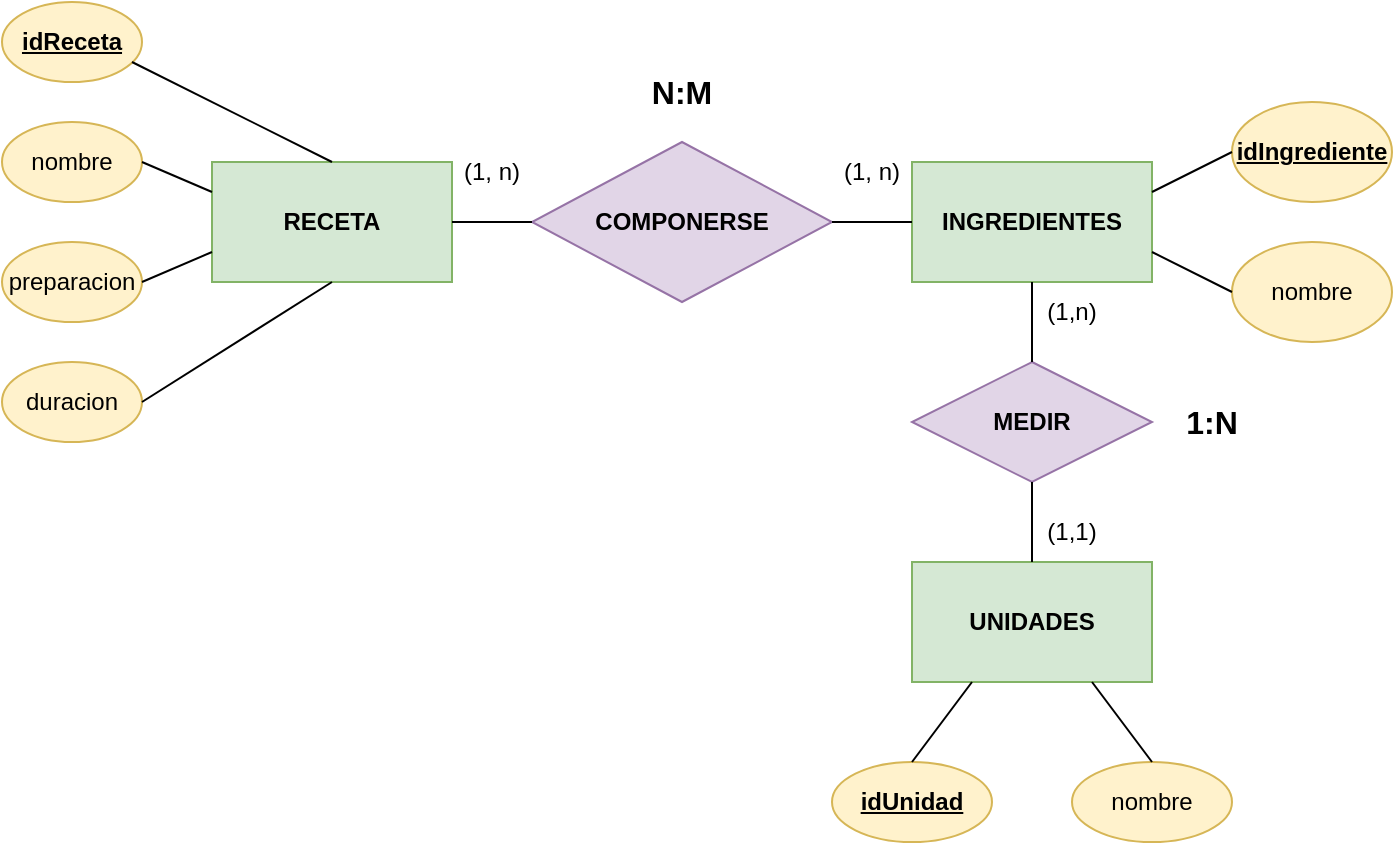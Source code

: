 <mxfile version="17.4.6" type="device"><diagram id="SSa4Xexgb1WBILV7tWXC" name="Page-1"><mxGraphModel dx="1038" dy="547" grid="1" gridSize="10" guides="1" tooltips="1" connect="1" arrows="1" fold="1" page="1" pageScale="1" pageWidth="827" pageHeight="1169" math="0" shadow="0"><root><mxCell id="0"/><mxCell id="1" parent="0"/><mxCell id="VAwgA8cRs7R7Vu2DQEJ4-1" value="&lt;b&gt;RECETA&lt;/b&gt;" style="rounded=0;whiteSpace=wrap;html=1;fillColor=#d5e8d4;strokeColor=#82b366;" vertex="1" parent="1"><mxGeometry x="160" y="100" width="120" height="60" as="geometry"/></mxCell><mxCell id="VAwgA8cRs7R7Vu2DQEJ4-2" value="&lt;b&gt;INGREDIENTES&lt;/b&gt;" style="rounded=0;whiteSpace=wrap;html=1;fillColor=#d5e8d4;strokeColor=#82b366;" vertex="1" parent="1"><mxGeometry x="510" y="100" width="120" height="60" as="geometry"/></mxCell><mxCell id="VAwgA8cRs7R7Vu2DQEJ4-3" value="&lt;b&gt;UNIDADES&lt;/b&gt;" style="whiteSpace=wrap;html=1;fillColor=#d5e8d4;strokeColor=#82b366;" vertex="1" parent="1"><mxGeometry x="510" y="300" width="120" height="60" as="geometry"/></mxCell><mxCell id="VAwgA8cRs7R7Vu2DQEJ4-4" value="&lt;b&gt;COMPONERSE&lt;/b&gt;" style="rhombus;whiteSpace=wrap;html=1;fillColor=#e1d5e7;strokeColor=#9673a6;" vertex="1" parent="1"><mxGeometry x="320" y="90" width="150" height="80" as="geometry"/></mxCell><mxCell id="VAwgA8cRs7R7Vu2DQEJ4-5" value="&lt;b&gt;&lt;u&gt;idReceta&lt;/u&gt;&lt;/b&gt;" style="ellipse;whiteSpace=wrap;html=1;fillColor=#fff2cc;strokeColor=#d6b656;" vertex="1" parent="1"><mxGeometry x="55" y="20" width="70" height="40" as="geometry"/></mxCell><mxCell id="VAwgA8cRs7R7Vu2DQEJ4-6" value="nombre" style="ellipse;whiteSpace=wrap;html=1;fillColor=#fff2cc;strokeColor=#d6b656;" vertex="1" parent="1"><mxGeometry x="55" y="80" width="70" height="40" as="geometry"/></mxCell><mxCell id="VAwgA8cRs7R7Vu2DQEJ4-8" value="preparacion" style="ellipse;whiteSpace=wrap;html=1;fillColor=#fff2cc;strokeColor=#d6b656;" vertex="1" parent="1"><mxGeometry x="55" y="140" width="70" height="40" as="geometry"/></mxCell><mxCell id="VAwgA8cRs7R7Vu2DQEJ4-9" value="duracion" style="ellipse;whiteSpace=wrap;html=1;fillColor=#fff2cc;strokeColor=#d6b656;" vertex="1" parent="1"><mxGeometry x="55" y="200" width="70" height="40" as="geometry"/></mxCell><mxCell id="VAwgA8cRs7R7Vu2DQEJ4-10" value="&lt;b&gt;&lt;u&gt;idIngrediente&lt;/u&gt;&lt;/b&gt;" style="ellipse;whiteSpace=wrap;html=1;fillColor=#fff2cc;strokeColor=#d6b656;" vertex="1" parent="1"><mxGeometry x="670" y="70" width="80" height="50" as="geometry"/></mxCell><mxCell id="VAwgA8cRs7R7Vu2DQEJ4-11" value="nombre" style="ellipse;whiteSpace=wrap;html=1;fillColor=#fff2cc;strokeColor=#d6b656;" vertex="1" parent="1"><mxGeometry x="670" y="140" width="80" height="50" as="geometry"/></mxCell><mxCell id="VAwgA8cRs7R7Vu2DQEJ4-13" value="" style="endArrow=none;html=1;rounded=0;exitX=0.5;exitY=0;exitDx=0;exitDy=0;" edge="1" parent="1" source="VAwgA8cRs7R7Vu2DQEJ4-1"><mxGeometry width="50" height="50" relative="1" as="geometry"><mxPoint x="390" y="240" as="sourcePoint"/><mxPoint x="120" y="50" as="targetPoint"/></mxGeometry></mxCell><mxCell id="VAwgA8cRs7R7Vu2DQEJ4-14" value="" style="endArrow=none;html=1;rounded=0;entryX=1;entryY=0.5;entryDx=0;entryDy=0;exitX=0;exitY=0.25;exitDx=0;exitDy=0;" edge="1" parent="1" source="VAwgA8cRs7R7Vu2DQEJ4-1" target="VAwgA8cRs7R7Vu2DQEJ4-6"><mxGeometry width="50" height="50" relative="1" as="geometry"><mxPoint x="390" y="240" as="sourcePoint"/><mxPoint x="440" y="190" as="targetPoint"/></mxGeometry></mxCell><mxCell id="VAwgA8cRs7R7Vu2DQEJ4-15" value="" style="endArrow=none;html=1;rounded=0;entryX=0;entryY=0.75;entryDx=0;entryDy=0;exitX=1;exitY=0.5;exitDx=0;exitDy=0;" edge="1" parent="1" source="VAwgA8cRs7R7Vu2DQEJ4-8" target="VAwgA8cRs7R7Vu2DQEJ4-1"><mxGeometry width="50" height="50" relative="1" as="geometry"><mxPoint x="390" y="240" as="sourcePoint"/><mxPoint x="440" y="190" as="targetPoint"/></mxGeometry></mxCell><mxCell id="VAwgA8cRs7R7Vu2DQEJ4-16" value="" style="endArrow=none;html=1;rounded=0;exitX=1;exitY=0.5;exitDx=0;exitDy=0;" edge="1" parent="1" source="VAwgA8cRs7R7Vu2DQEJ4-9"><mxGeometry width="50" height="50" relative="1" as="geometry"><mxPoint x="170" y="210" as="sourcePoint"/><mxPoint x="220" y="160" as="targetPoint"/></mxGeometry></mxCell><mxCell id="VAwgA8cRs7R7Vu2DQEJ4-18" value="" style="endArrow=none;html=1;rounded=0;entryX=0;entryY=0.5;entryDx=0;entryDy=0;exitX=1;exitY=0.25;exitDx=0;exitDy=0;" edge="1" parent="1" source="VAwgA8cRs7R7Vu2DQEJ4-2" target="VAwgA8cRs7R7Vu2DQEJ4-10"><mxGeometry width="50" height="50" relative="1" as="geometry"><mxPoint x="390" y="240" as="sourcePoint"/><mxPoint x="440" y="190" as="targetPoint"/></mxGeometry></mxCell><mxCell id="VAwgA8cRs7R7Vu2DQEJ4-20" value="" style="endArrow=none;html=1;rounded=0;entryX=1;entryY=0.75;entryDx=0;entryDy=0;exitX=0;exitY=0.5;exitDx=0;exitDy=0;" edge="1" parent="1" source="VAwgA8cRs7R7Vu2DQEJ4-11" target="VAwgA8cRs7R7Vu2DQEJ4-2"><mxGeometry width="50" height="50" relative="1" as="geometry"><mxPoint x="390" y="240" as="sourcePoint"/><mxPoint x="440" y="190" as="targetPoint"/></mxGeometry></mxCell><mxCell id="VAwgA8cRs7R7Vu2DQEJ4-21" value="" style="endArrow=none;html=1;rounded=0;entryX=0;entryY=0.5;entryDx=0;entryDy=0;exitX=1;exitY=0.5;exitDx=0;exitDy=0;" edge="1" parent="1" source="VAwgA8cRs7R7Vu2DQEJ4-1" target="VAwgA8cRs7R7Vu2DQEJ4-4"><mxGeometry width="50" height="50" relative="1" as="geometry"><mxPoint x="390" y="240" as="sourcePoint"/><mxPoint x="440" y="190" as="targetPoint"/></mxGeometry></mxCell><mxCell id="VAwgA8cRs7R7Vu2DQEJ4-22" value="" style="endArrow=none;html=1;rounded=0;entryX=1;entryY=0.5;entryDx=0;entryDy=0;exitX=0;exitY=0.5;exitDx=0;exitDy=0;" edge="1" parent="1" source="VAwgA8cRs7R7Vu2DQEJ4-2" target="VAwgA8cRs7R7Vu2DQEJ4-4"><mxGeometry width="50" height="50" relative="1" as="geometry"><mxPoint x="390" y="230" as="sourcePoint"/><mxPoint x="440" y="180" as="targetPoint"/></mxGeometry></mxCell><mxCell id="VAwgA8cRs7R7Vu2DQEJ4-23" value="&lt;b&gt;&lt;u&gt;idUnidad&lt;/u&gt;&lt;/b&gt;" style="ellipse;whiteSpace=wrap;html=1;fillColor=#fff2cc;strokeColor=#d6b656;" vertex="1" parent="1"><mxGeometry x="470" y="400" width="80" height="40" as="geometry"/></mxCell><mxCell id="VAwgA8cRs7R7Vu2DQEJ4-24" value="nombre" style="ellipse;whiteSpace=wrap;html=1;fillColor=#fff2cc;strokeColor=#d6b656;" vertex="1" parent="1"><mxGeometry x="590" y="400" width="80" height="40" as="geometry"/></mxCell><mxCell id="VAwgA8cRs7R7Vu2DQEJ4-25" value="&lt;b&gt;MEDIR&lt;/b&gt;" style="rhombus;whiteSpace=wrap;html=1;fillColor=#e1d5e7;strokeColor=#9673a6;" vertex="1" parent="1"><mxGeometry x="510" y="200" width="120" height="60" as="geometry"/></mxCell><mxCell id="VAwgA8cRs7R7Vu2DQEJ4-26" value="" style="endArrow=none;html=1;rounded=0;entryX=0.5;entryY=1;entryDx=0;entryDy=0;exitX=0.5;exitY=0;exitDx=0;exitDy=0;" edge="1" parent="1" source="VAwgA8cRs7R7Vu2DQEJ4-25" target="VAwgA8cRs7R7Vu2DQEJ4-2"><mxGeometry width="50" height="50" relative="1" as="geometry"><mxPoint x="390" y="240" as="sourcePoint"/><mxPoint x="440" y="190" as="targetPoint"/></mxGeometry></mxCell><mxCell id="VAwgA8cRs7R7Vu2DQEJ4-27" value="" style="endArrow=none;html=1;rounded=0;entryX=0.5;entryY=1;entryDx=0;entryDy=0;exitX=0.5;exitY=0;exitDx=0;exitDy=0;" edge="1" parent="1" source="VAwgA8cRs7R7Vu2DQEJ4-3" target="VAwgA8cRs7R7Vu2DQEJ4-25"><mxGeometry width="50" height="50" relative="1" as="geometry"><mxPoint x="260" y="380" as="sourcePoint"/><mxPoint x="310" y="330" as="targetPoint"/></mxGeometry></mxCell><mxCell id="VAwgA8cRs7R7Vu2DQEJ4-28" value="" style="endArrow=none;html=1;rounded=0;entryX=0.25;entryY=1;entryDx=0;entryDy=0;exitX=0.5;exitY=0;exitDx=0;exitDy=0;" edge="1" parent="1" source="VAwgA8cRs7R7Vu2DQEJ4-23" target="VAwgA8cRs7R7Vu2DQEJ4-3"><mxGeometry width="50" height="50" relative="1" as="geometry"><mxPoint x="390" y="240" as="sourcePoint"/><mxPoint x="440" y="190" as="targetPoint"/></mxGeometry></mxCell><mxCell id="VAwgA8cRs7R7Vu2DQEJ4-29" value="" style="endArrow=none;html=1;rounded=0;entryX=0.75;entryY=1;entryDx=0;entryDy=0;exitX=0.5;exitY=0;exitDx=0;exitDy=0;" edge="1" parent="1" source="VAwgA8cRs7R7Vu2DQEJ4-24" target="VAwgA8cRs7R7Vu2DQEJ4-3"><mxGeometry width="50" height="50" relative="1" as="geometry"><mxPoint x="390" y="240" as="sourcePoint"/><mxPoint x="440" y="190" as="targetPoint"/></mxGeometry></mxCell><mxCell id="VAwgA8cRs7R7Vu2DQEJ4-30" value="(1, n)" style="text;html=1;strokeColor=none;fillColor=none;align=center;verticalAlign=middle;whiteSpace=wrap;rounded=0;" vertex="1" parent="1"><mxGeometry x="460" y="90" width="60" height="30" as="geometry"/></mxCell><mxCell id="VAwgA8cRs7R7Vu2DQEJ4-32" value="(1, n)" style="text;html=1;strokeColor=none;fillColor=none;align=center;verticalAlign=middle;whiteSpace=wrap;rounded=0;" vertex="1" parent="1"><mxGeometry x="270" y="90" width="60" height="30" as="geometry"/></mxCell><mxCell id="VAwgA8cRs7R7Vu2DQEJ4-34" value="&lt;font style=&quot;font-size: 16px&quot;&gt;&lt;b&gt;N:M&lt;/b&gt;&lt;/font&gt;" style="text;html=1;strokeColor=none;fillColor=none;align=center;verticalAlign=middle;whiteSpace=wrap;rounded=0;" vertex="1" parent="1"><mxGeometry x="365" y="50" width="60" height="30" as="geometry"/></mxCell><mxCell id="VAwgA8cRs7R7Vu2DQEJ4-36" value="(1,1)" style="text;html=1;strokeColor=none;fillColor=none;align=center;verticalAlign=middle;whiteSpace=wrap;rounded=0;" vertex="1" parent="1"><mxGeometry x="560" y="270" width="60" height="30" as="geometry"/></mxCell><mxCell id="VAwgA8cRs7R7Vu2DQEJ4-38" value="(1,n)" style="text;html=1;strokeColor=none;fillColor=none;align=center;verticalAlign=middle;whiteSpace=wrap;rounded=0;" vertex="1" parent="1"><mxGeometry x="560" y="160" width="60" height="30" as="geometry"/></mxCell><mxCell id="VAwgA8cRs7R7Vu2DQEJ4-40" value="&lt;font style=&quot;font-size: 16px&quot;&gt;&lt;b&gt;1:N&lt;/b&gt;&lt;/font&gt;" style="text;html=1;strokeColor=none;fillColor=none;align=center;verticalAlign=middle;whiteSpace=wrap;rounded=0;" vertex="1" parent="1"><mxGeometry x="630" y="215" width="60" height="30" as="geometry"/></mxCell></root></mxGraphModel></diagram></mxfile>
